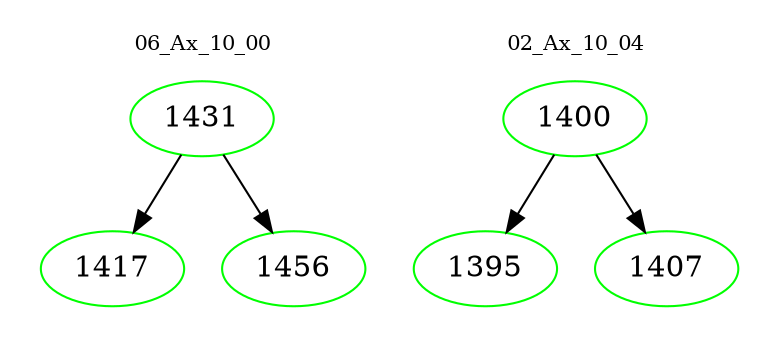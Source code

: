 digraph{
subgraph cluster_0 {
color = white
label = "06_Ax_10_00";
fontsize=10;
T0_1431 [label="1431", color="green"]
T0_1431 -> T0_1417 [color="black"]
T0_1417 [label="1417", color="green"]
T0_1431 -> T0_1456 [color="black"]
T0_1456 [label="1456", color="green"]
}
subgraph cluster_1 {
color = white
label = "02_Ax_10_04";
fontsize=10;
T1_1400 [label="1400", color="green"]
T1_1400 -> T1_1395 [color="black"]
T1_1395 [label="1395", color="green"]
T1_1400 -> T1_1407 [color="black"]
T1_1407 [label="1407", color="green"]
}
}
